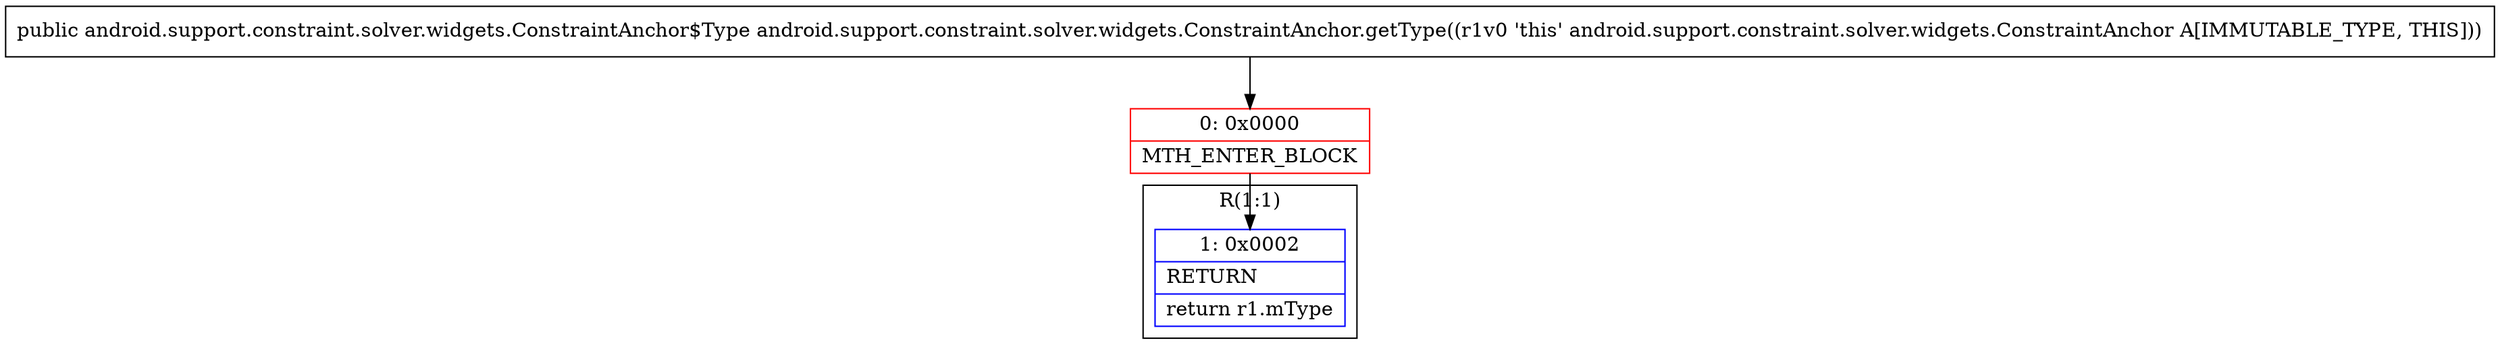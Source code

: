digraph "CFG forandroid.support.constraint.solver.widgets.ConstraintAnchor.getType()Landroid\/support\/constraint\/solver\/widgets\/ConstraintAnchor$Type;" {
subgraph cluster_Region_805598060 {
label = "R(1:1)";
node [shape=record,color=blue];
Node_1 [shape=record,label="{1\:\ 0x0002|RETURN\l|return r1.mType\l}"];
}
Node_0 [shape=record,color=red,label="{0\:\ 0x0000|MTH_ENTER_BLOCK\l}"];
MethodNode[shape=record,label="{public android.support.constraint.solver.widgets.ConstraintAnchor$Type android.support.constraint.solver.widgets.ConstraintAnchor.getType((r1v0 'this' android.support.constraint.solver.widgets.ConstraintAnchor A[IMMUTABLE_TYPE, THIS])) }"];
MethodNode -> Node_0;
Node_0 -> Node_1;
}

